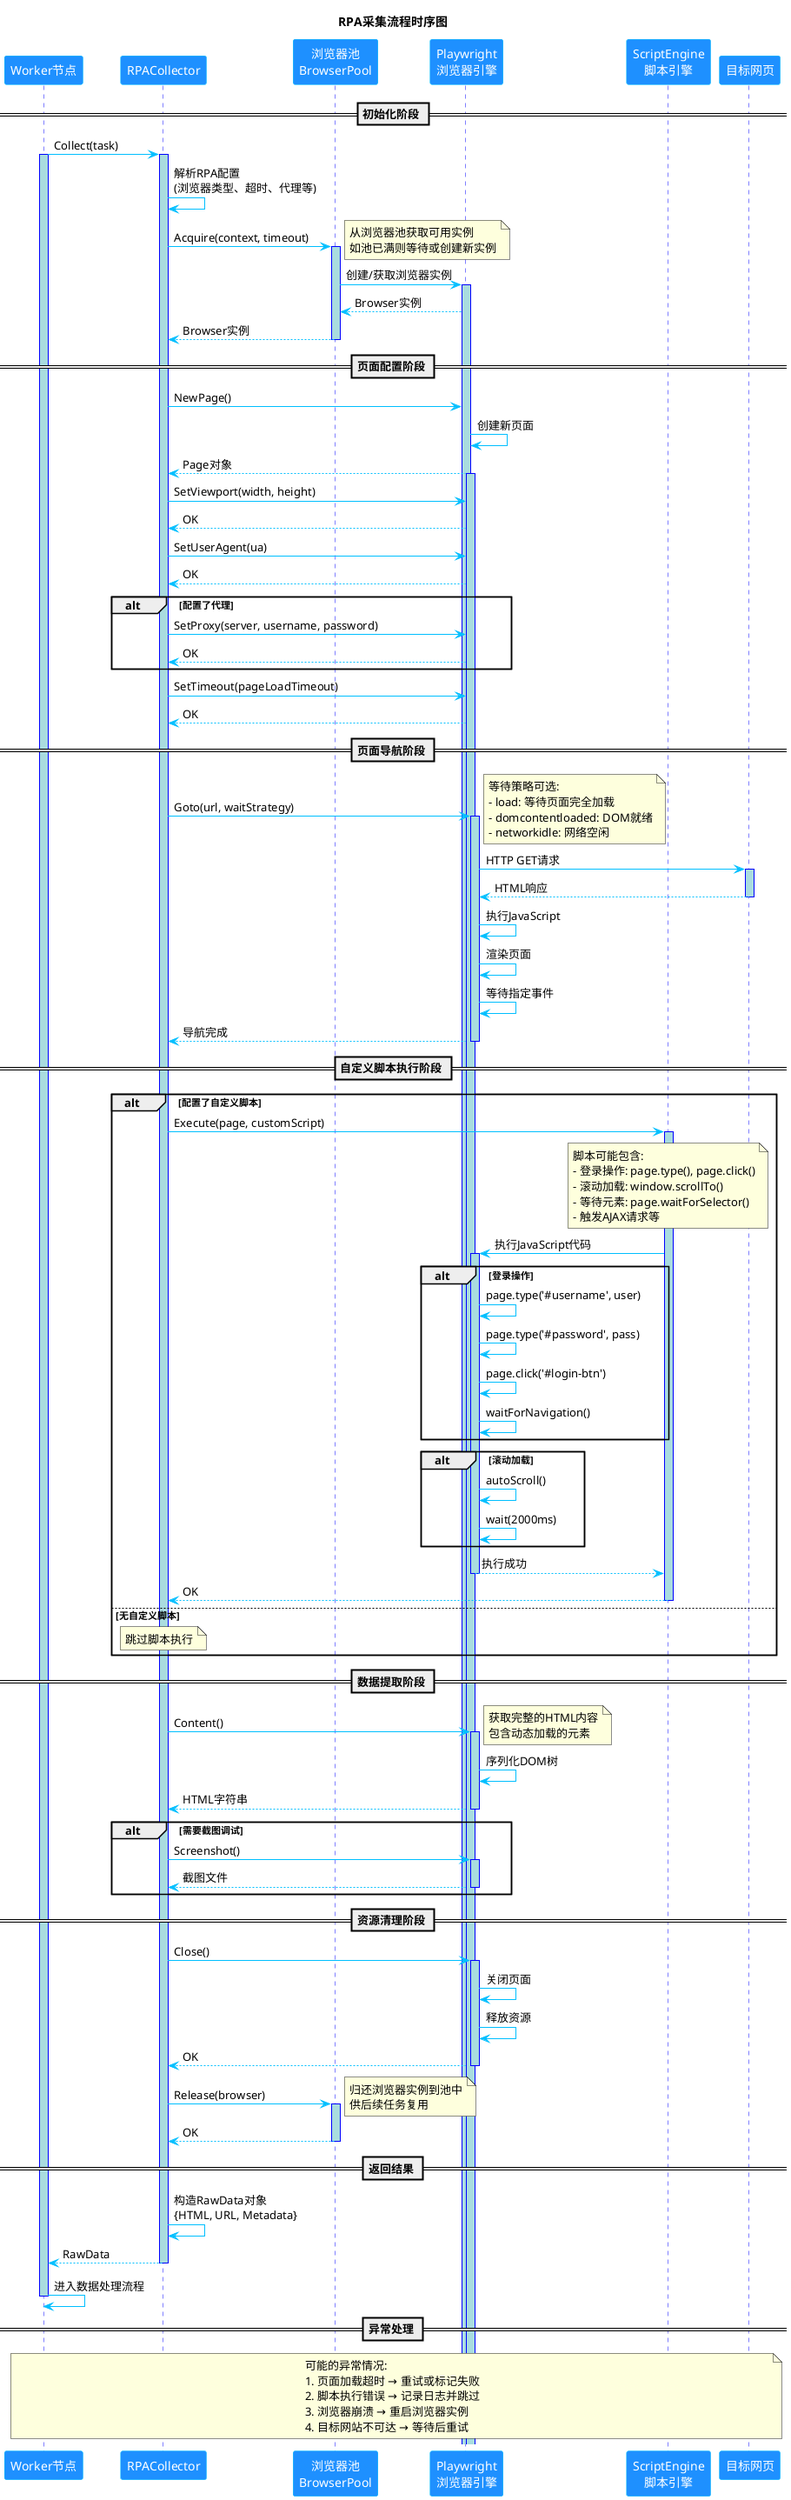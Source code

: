 @startuml
title RPA采集流程时序图

skinparam sequence {
    ArrowColor DeepSkyBlue
    ActorBorderColor DeepSkyBlue
    LifeLineBorderColor blue
    LifeLineBackgroundColor #A9DCDF

    ParticipantBorderColor DeepSkyBlue
    ParticipantBackgroundColor DodgerBlue
    ParticipantFontColor #FFFFFF

    ActorBackgroundColor aqua
    ActorFontColor DeepSkyBlue

    BoxBackgroundColor #EEEEEE
}

participant "Worker节点" as Worker
participant "RPACollector" as RPA
participant "浏览器池\nBrowserPool" as Pool
participant "Playwright\n浏览器引擎" as Browser
participant "ScriptEngine\n脚本引擎" as Script
participant "目标网页" as WebPage

== 初始化阶段 ==

Worker -> RPA: Collect(task)
activate Worker
activate RPA

RPA -> RPA: 解析RPA配置\n(浏览器类型、超时、代理等)

RPA -> Pool: Acquire(context, timeout)
activate Pool
note right
  从浏览器池获取可用实例
  如池已满则等待或创建新实例
end note

Pool -> Browser: 创建/获取浏览器实例
activate Browser
Browser --> Pool: Browser实例
Pool --> RPA: Browser实例
deactivate Pool

== 页面配置阶段 ==

RPA -> Browser: NewPage()
Browser -> Browser: 创建新页面
Browser --> RPA: Page对象
activate Browser

RPA -> Browser: SetViewport(width, height)
Browser --> RPA: OK

RPA -> Browser: SetUserAgent(ua)
Browser --> RPA: OK

alt 配置了代理
    RPA -> Browser: SetProxy(server, username, password)
    Browser --> RPA: OK
end

RPA -> Browser: SetTimeout(pageLoadTimeout)
Browser --> RPA: OK

== 页面导航阶段 ==

RPA -> Browser: Goto(url, waitStrategy)
activate Browser
note right
  等待策略可选:
  - load: 等待页面完全加载
  - domcontentloaded: DOM就绪
  - networkidle: 网络空闲
end note

Browser -> WebPage: HTTP GET请求
activate WebPage
WebPage --> Browser: HTML响应
deactivate WebPage

Browser -> Browser: 执行JavaScript
Browser -> Browser: 渲染页面
Browser -> Browser: 等待指定事件

Browser --> RPA: 导航完成
deactivate Browser

== 自定义脚本执行阶段 ==

alt 配置了自定义脚本
    RPA -> Script: Execute(page, customScript)
    activate Script

    note over Script
      脚本可能包含:
      - 登录操作: page.type(), page.click()
      - 滚动加载: window.scrollTo()
      - 等待元素: page.waitForSelector()
      - 触发AJAX请求等
    end note

    Script -> Browser: 执行JavaScript代码
    activate Browser

    alt 登录操作
        Browser -> Browser: page.type('#username', user)
        Browser -> Browser: page.type('#password', pass)
        Browser -> Browser: page.click('#login-btn')
        Browser -> Browser: waitForNavigation()
    end

    alt 滚动加载
        Browser -> Browser: autoScroll()
        Browser -> Browser: wait(2000ms)
    end

    Browser --> Script: 执行成功
    deactivate Browser
    Script --> RPA: OK
    deactivate Script
else 无自定义脚本
    note over RPA: 跳过脚本执行
end

== 数据提取阶段 ==

RPA -> Browser: Content()
activate Browser
note right
  获取完整的HTML内容
  包含动态加载的元素
end note

Browser -> Browser: 序列化DOM树
Browser --> RPA: HTML字符串
deactivate Browser

alt 需要截图调试
    RPA -> Browser: Screenshot()
    activate Browser
    Browser --> RPA: 截图文件
    deactivate Browser
end

== 资源清理阶段 ==

RPA -> Browser: Close()
activate Browser
Browser -> Browser: 关闭页面
Browser -> Browser: 释放资源
Browser --> RPA: OK
deactivate Browser

RPA -> Pool: Release(browser)
activate Pool
note right
  归还浏览器实例到池中
  供后续任务复用
end note
Pool --> RPA: OK
deactivate Pool

== 返回结果 ==

RPA -> RPA: 构造RawData对象\n{HTML, URL, Metadata}

RPA --> Worker: RawData
deactivate RPA
Worker -> Worker: 进入数据处理流程
deactivate Worker

== 异常处理 ==

note over Worker, WebPage
  可能的异常情况:
  1. 页面加载超时 → 重试或标记失败
  2. 脚本执行错误 → 记录日志并跳过
  3. 浏览器崩溃 → 重启浏览器实例
  4. 目标网站不可达 → 等待后重试
end note

@enduml
